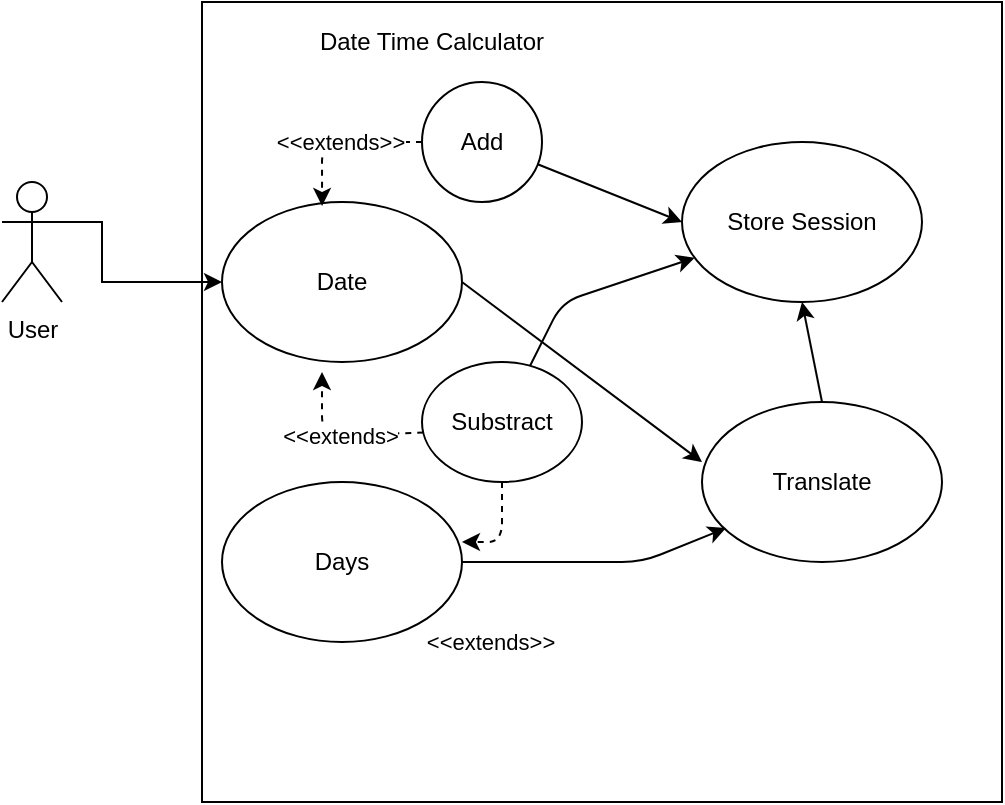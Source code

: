 <mxfile version="13.6.6" type="device"><diagram id="QYMNNxJKrZx0Gs3g9bE8" name="Page-1"><mxGraphModel dx="868" dy="482" grid="1" gridSize="10" guides="1" tooltips="1" connect="1" arrows="1" fold="1" page="1" pageScale="1" pageWidth="850" pageHeight="1100" math="0" shadow="0"><root><mxCell id="0"/><mxCell id="1" parent="0"/><mxCell id="7b9KH1L6MY9vO6oI6yuE-1" value="" style="whiteSpace=wrap;html=1;aspect=fixed;" parent="1" vertex="1"><mxGeometry x="220" y="50" width="400" height="400" as="geometry"/></mxCell><mxCell id="7b9KH1L6MY9vO6oI6yuE-2" value="Date" style="ellipse;whiteSpace=wrap;html=1;" parent="1" vertex="1"><mxGeometry x="230" y="150" width="120" height="80" as="geometry"/></mxCell><mxCell id="7b9KH1L6MY9vO6oI6yuE-3" value="Substract" style="ellipse;whiteSpace=wrap;html=1;" parent="1" vertex="1"><mxGeometry x="330" y="230" width="80" height="60" as="geometry"/></mxCell><mxCell id="7b9KH1L6MY9vO6oI6yuE-4" value="Add" style="ellipse;whiteSpace=wrap;html=1;" parent="1" vertex="1"><mxGeometry x="330" y="90" width="60" height="60" as="geometry"/></mxCell><mxCell id="7b9KH1L6MY9vO6oI6yuE-5" value="&amp;lt;&amp;lt;extends&amp;gt;" style="endArrow=classic;html=1;exitX=0.008;exitY=0.588;exitDx=0;exitDy=0;exitPerimeter=0;dashed=1;" parent="1" source="7b9KH1L6MY9vO6oI6yuE-3" edge="1"><mxGeometry width="50" height="50" relative="1" as="geometry"><mxPoint x="230" y="285" as="sourcePoint"/><mxPoint x="280" y="235" as="targetPoint"/><Array as="points"><mxPoint x="280" y="267"/></Array></mxGeometry></mxCell><mxCell id="7b9KH1L6MY9vO6oI6yuE-6" value="&amp;lt;&amp;lt;extends&amp;gt;&amp;gt;" style="endArrow=classic;html=1;exitX=0;exitY=0.5;exitDx=0;exitDy=0;entryX=0.417;entryY=0.025;entryDx=0;entryDy=0;entryPerimeter=0;dashed=1;" parent="1" source="7b9KH1L6MY9vO6oI6yuE-4" target="7b9KH1L6MY9vO6oI6yuE-2" edge="1"><mxGeometry width="50" height="50" relative="1" as="geometry"><mxPoint x="400" y="250" as="sourcePoint"/><mxPoint x="450" y="200" as="targetPoint"/><Array as="points"><mxPoint x="280" y="120"/></Array></mxGeometry></mxCell><mxCell id="7b9KH1L6MY9vO6oI6yuE-10" style="edgeStyle=orthogonalEdgeStyle;rounded=0;orthogonalLoop=1;jettySize=auto;html=1;exitX=1;exitY=0.333;exitDx=0;exitDy=0;exitPerimeter=0;entryX=0;entryY=0.5;entryDx=0;entryDy=0;" parent="1" source="7b9KH1L6MY9vO6oI6yuE-8" target="7b9KH1L6MY9vO6oI6yuE-2" edge="1"><mxGeometry relative="1" as="geometry"><Array as="points"><mxPoint x="170" y="160"/><mxPoint x="170" y="190"/></Array></mxGeometry></mxCell><mxCell id="7b9KH1L6MY9vO6oI6yuE-8" value="User" style="shape=umlActor;verticalLabelPosition=bottom;labelBackgroundColor=#ffffff;verticalAlign=top;html=1;outlineConnect=0;" parent="1" vertex="1"><mxGeometry x="120" y="140" width="30" height="60" as="geometry"/></mxCell><mxCell id="7b9KH1L6MY9vO6oI6yuE-11" value="Date Time Calculator" style="text;html=1;strokeColor=none;fillColor=none;align=center;verticalAlign=middle;whiteSpace=wrap;rounded=0;" parent="1" vertex="1"><mxGeometry x="230" y="60" width="210" height="20" as="geometry"/></mxCell><mxCell id="wxAAJ7vTpYBpI88sNrDN-1" value="Days" style="ellipse;whiteSpace=wrap;html=1;" vertex="1" parent="1"><mxGeometry x="230" y="290" width="120" height="80" as="geometry"/></mxCell><mxCell id="wxAAJ7vTpYBpI88sNrDN-2" value="&amp;lt;&amp;lt;extends&amp;gt;&amp;gt;" style="endArrow=classic;html=1;exitX=0.5;exitY=1;exitDx=0;exitDy=0;entryX=1;entryY=0.375;entryDx=0;entryDy=0;entryPerimeter=0;dashed=1;" edge="1" parent="1" source="7b9KH1L6MY9vO6oI6yuE-3" target="wxAAJ7vTpYBpI88sNrDN-1"><mxGeometry x="0.465" y="50" width="50" height="50" relative="1" as="geometry"><mxPoint x="340" y="130" as="sourcePoint"/><mxPoint x="290.04" y="162" as="targetPoint"/><Array as="points"><mxPoint x="370" y="320"/></Array><mxPoint as="offset"/></mxGeometry></mxCell><mxCell id="wxAAJ7vTpYBpI88sNrDN-4" value="Translate" style="ellipse;whiteSpace=wrap;html=1;" vertex="1" parent="1"><mxGeometry x="470" y="250" width="120" height="80" as="geometry"/></mxCell><mxCell id="wxAAJ7vTpYBpI88sNrDN-5" value="" style="endArrow=classic;html=1;exitX=1;exitY=0.5;exitDx=0;exitDy=0;entryX=0;entryY=0.375;entryDx=0;entryDy=0;entryPerimeter=0;" edge="1" parent="1" source="7b9KH1L6MY9vO6oI6yuE-2" target="wxAAJ7vTpYBpI88sNrDN-4"><mxGeometry width="50" height="50" relative="1" as="geometry"><mxPoint x="400" y="260" as="sourcePoint"/><mxPoint x="450" y="210" as="targetPoint"/></mxGeometry></mxCell><mxCell id="wxAAJ7vTpYBpI88sNrDN-7" value="" style="endArrow=classic;html=1;exitX=1;exitY=0.5;exitDx=0;exitDy=0;entryX=0.1;entryY=0.788;entryDx=0;entryDy=0;entryPerimeter=0;" edge="1" parent="1" source="wxAAJ7vTpYBpI88sNrDN-1" target="wxAAJ7vTpYBpI88sNrDN-4"><mxGeometry width="50" height="50" relative="1" as="geometry"><mxPoint x="360" y="200" as="sourcePoint"/><mxPoint x="470" y="220" as="targetPoint"/><Array as="points"><mxPoint x="440" y="330"/></Array></mxGeometry></mxCell><mxCell id="wxAAJ7vTpYBpI88sNrDN-8" value="Store Session" style="ellipse;whiteSpace=wrap;html=1;" vertex="1" parent="1"><mxGeometry x="460" y="120" width="120" height="80" as="geometry"/></mxCell><mxCell id="wxAAJ7vTpYBpI88sNrDN-9" value="" style="endArrow=classic;html=1;entryX=0;entryY=0.5;entryDx=0;entryDy=0;" edge="1" parent="1" source="7b9KH1L6MY9vO6oI6yuE-4" target="wxAAJ7vTpYBpI88sNrDN-8"><mxGeometry width="50" height="50" relative="1" as="geometry"><mxPoint x="360" y="200" as="sourcePoint"/><mxPoint x="480" y="290" as="targetPoint"/></mxGeometry></mxCell><mxCell id="wxAAJ7vTpYBpI88sNrDN-10" value="" style="endArrow=classic;html=1;" edge="1" parent="1" source="7b9KH1L6MY9vO6oI6yuE-3" target="wxAAJ7vTpYBpI88sNrDN-8"><mxGeometry width="50" height="50" relative="1" as="geometry"><mxPoint x="370" y="210" as="sourcePoint"/><mxPoint x="490" y="300" as="targetPoint"/><Array as="points"><mxPoint x="400" y="200"/></Array></mxGeometry></mxCell><mxCell id="wxAAJ7vTpYBpI88sNrDN-11" value="" style="endArrow=classic;html=1;exitX=0.5;exitY=0;exitDx=0;exitDy=0;entryX=0.5;entryY=1;entryDx=0;entryDy=0;" edge="1" parent="1" source="wxAAJ7vTpYBpI88sNrDN-4" target="wxAAJ7vTpYBpI88sNrDN-8"><mxGeometry width="50" height="50" relative="1" as="geometry"><mxPoint x="394.045" y="241.91" as="sourcePoint"/><mxPoint x="476.334" y="187.889" as="targetPoint"/><Array as="points"/></mxGeometry></mxCell></root></mxGraphModel></diagram></mxfile>